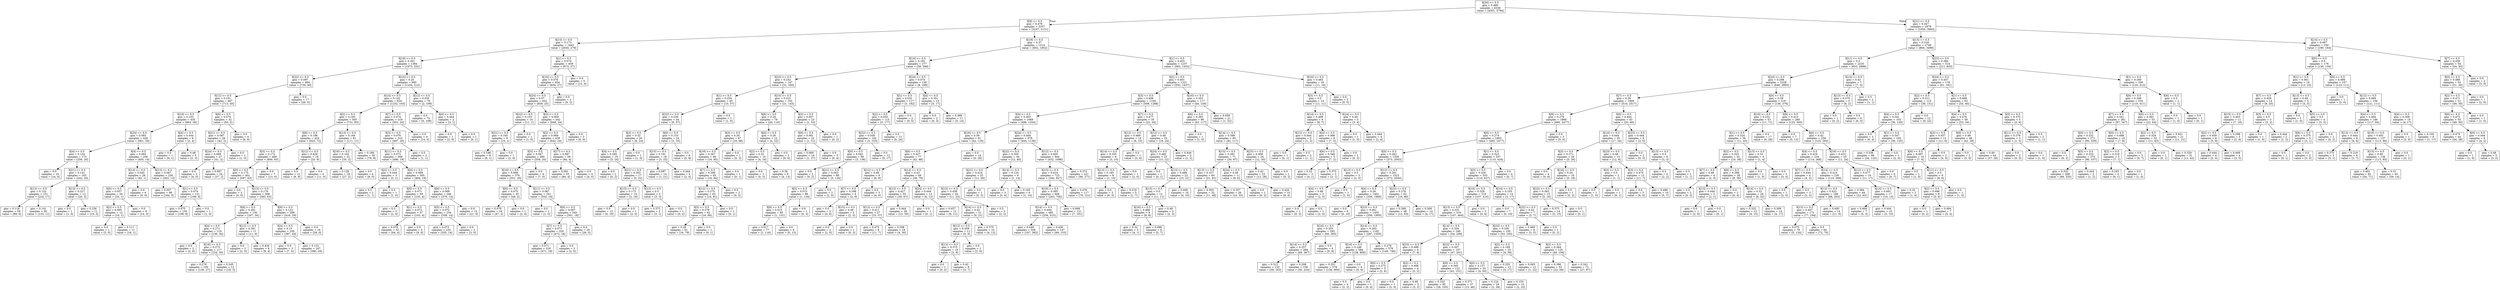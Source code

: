 digraph Tree {
node [shape=box] ;
0 [label="X[20] <= 0.5\ngini = 0.489\nsamples = 6336\nvalue = [4301, 5794]"] ;
1 [label="X[9] <= 0.5\ngini = 0.478\nsamples = 3357\nvalue = [3247, 2131]"] ;
0 -> 1 [labeldistance=2.5, labelangle=45, headlabel="True"] ;
2 [label="X[15] <= 0.5\ngini = 0.173\nsamples = 1843\nvalue = [2645, 279]"] ;
1 -> 2 ;
3 [label="X[19] <= 0.5\ngini = 0.201\nsamples = 1384\nvalue = [1973, 252]"] ;
2 -> 3 ;
4 [label="X[22] <= 0.5\ngini = 0.097\nsamples = 484\nvalue = [739, 40]"] ;
3 -> 4 ;
5 [label="X[12] <= 0.5\ngini = 0.101\nsamples = 467\nvalue = [713, 40]"] ;
4 -> 5 ;
6 [label="X[16] <= 0.5\ngini = 0.103\nsamples = 435\nvalue = [663, 38]"] ;
5 -> 6 ;
7 [label="X[24] <= 0.5\ngini = 0.093\nsamples = 429\nvalue = [661, 34]"] ;
6 -> 7 ;
8 [label="X[4] <= 0.5\ngini = 0.134\nsamples = 173\nvalue = [256, 20]"] ;
7 -> 8 ;
9 [label="gini = 0.0\nsamples = 10\nvalue = [14, 0]"] ;
8 -> 9 ;
10 [label="X[21] <= 0.5\ngini = 0.141\nsamples = 163\nvalue = [242, 20]"] ;
8 -> 10 ;
11 [label="X[13] <= 0.5\ngini = 0.132\nsamples = 151\nvalue = [222, 17]"] ;
10 -> 11 ;
12 [label="gini = 0.118\nsamples = 59\nvalue = [89, 6]"] ;
11 -> 12 ;
13 [label="gini = 0.141\nsamples = 92\nvalue = [133, 11]"] ;
11 -> 13 ;
14 [label="X[13] <= 0.5\ngini = 0.227\nsamples = 12\nvalue = [20, 3]"] ;
10 -> 14 ;
15 [label="gini = 0.0\nsamples = 1\nvalue = [1, 0]"] ;
14 -> 15 ;
16 [label="gini = 0.236\nsamples = 11\nvalue = [19, 3]"] ;
14 -> 16 ;
17 [label="X[4] <= 0.5\ngini = 0.065\nsamples = 256\nvalue = [405, 14]"] ;
7 -> 17 ;
18 [label="X[14] <= 0.5\ngini = 0.045\nsamples = 26\nvalue = [42, 1]"] ;
17 -> 18 ;
19 [label="X[0] <= 0.5\ngini = 0.057\nsamples = 20\nvalue = [33, 1]"] ;
18 -> 19 ;
20 [label="X[2] <= 0.5\ngini = 0.095\nsamples = 12\nvalue = [19, 1]"] ;
19 -> 20 ;
21 [label="gini = 0.0\nsamples = 1\nvalue = [3, 0]"] ;
20 -> 21 ;
22 [label="gini = 0.111\nsamples = 11\nvalue = [16, 1]"] ;
20 -> 22 ;
23 [label="gini = 0.0\nsamples = 8\nvalue = [14, 0]"] ;
19 -> 23 ;
24 [label="gini = 0.0\nsamples = 6\nvalue = [9, 0]"] ;
18 -> 24 ;
25 [label="X[13] <= 0.5\ngini = 0.067\nsamples = 230\nvalue = [363, 13]"] ;
17 -> 25 ;
26 [label="gini = 0.057\nsamples = 99\nvalue = [164, 5]"] ;
25 -> 26 ;
27 [label="X[1] <= 0.5\ngini = 0.074\nsamples = 131\nvalue = [199, 8]"] ;
25 -> 27 ;
28 [label="gini = 0.075\nsamples = 130\nvalue = [198, 8]"] ;
27 -> 28 ;
29 [label="gini = 0.0\nsamples = 1\nvalue = [1, 0]"] ;
27 -> 29 ;
30 [label="X[4] <= 0.5\ngini = 0.444\nsamples = 6\nvalue = [2, 4]"] ;
6 -> 30 ;
31 [label="gini = 0.0\nsamples = 1\nvalue = [0, 1]"] ;
30 -> 31 ;
32 [label="gini = 0.48\nsamples = 5\nvalue = [2, 3]"] ;
30 -> 32 ;
33 [label="X[6] <= 0.5\ngini = 0.074\nsamples = 32\nvalue = [50, 2]"] ;
5 -> 33 ;
34 [label="X[21] <= 0.5\ngini = 0.087\nsamples = 28\nvalue = [42, 2]"] ;
33 -> 34 ;
35 [label="X[24] <= 0.5\ngini = 0.089\nsamples = 27\nvalue = [41, 2]"] ;
34 -> 35 ;
36 [label="gini = 0.0\nsamples = 3\nvalue = [4, 0]"] ;
35 -> 36 ;
37 [label="gini = 0.097\nsamples = 24\nvalue = [37, 2]"] ;
35 -> 37 ;
38 [label="gini = 0.0\nsamples = 1\nvalue = [1, 0]"] ;
34 -> 38 ;
39 [label="gini = 0.0\nsamples = 4\nvalue = [8, 0]"] ;
33 -> 39 ;
40 [label="gini = 0.0\nsamples = 17\nvalue = [26, 0]"] ;
4 -> 40 ;
41 [label="X[10] <= 0.5\ngini = 0.25\nsamples = 900\nvalue = [1234, 212]"] ;
3 -> 41 ;
42 [label="X[14] <= 0.5\ngini = 0.142\nsamples = 824\nvalue = [1232, 103]"] ;
41 -> 42 ;
43 [label="X[2] <= 0.5\ngini = 0.183\nsamples = 505\nvalue = [731, 83]"] ;
42 -> 43 ;
44 [label="X[8] <= 0.5\ngini = 0.186\nsamples = 424\nvalue = [620, 72]"] ;
43 -> 44 ;
45 [label="X[3] <= 0.5\ngini = 0.172\nsamples = 408\nvalue = [600, 63]"] ;
44 -> 45 ;
46 [label="X[0] <= 0.5\ngini = 0.175\nsamples = 401\nvalue = [587, 63]"] ;
45 -> 46 ;
47 [label="gini = 0.0\nsamples = 3\nvalue = [4, 0]"] ;
46 -> 47 ;
48 [label="X[13] <= 0.5\ngini = 0.176\nsamples = 398\nvalue = [583, 63]"] ;
46 -> 48 ;
49 [label="X[6] <= 0.5\ngini = 0.281\nsamples = 130\nvalue = [167, 34]"] ;
48 -> 49 ;
50 [label="X[4] <= 0.5\ngini = 0.271\nsamples = 119\nvalue = [156, 30]"] ;
49 -> 50 ;
51 [label="gini = 0.0\nsamples = 2\nvalue = [2, 0]"] ;
50 -> 51 ;
52 [label="X[16] <= 0.5\ngini = 0.273\nsamples = 117\nvalue = [154, 30]"] ;
50 -> 52 ;
53 [label="gini = 0.276\nsamples = 105\nvalue = [136, 27]"] ;
52 -> 53 ;
54 [label="gini = 0.245\nsamples = 12\nvalue = [18, 3]"] ;
52 -> 54 ;
55 [label="X[12] <= 0.5\ngini = 0.391\nsamples = 11\nvalue = [11, 4]"] ;
49 -> 55 ;
56 [label="gini = 0.0\nsamples = 2\nvalue = [2, 0]"] ;
55 -> 56 ;
57 [label="gini = 0.426\nsamples = 9\nvalue = [9, 4]"] ;
55 -> 57 ;
58 [label="X[6] <= 0.5\ngini = 0.122\nsamples = 268\nvalue = [416, 29]"] ;
48 -> 58 ;
59 [label="X[4] <= 0.5\ngini = 0.13\nsamples = 250\nvalue = [387, 29]"] ;
58 -> 59 ;
60 [label="gini = 0.0\nsamples = 3\nvalue = [7, 0]"] ;
59 -> 60 ;
61 [label="gini = 0.132\nsamples = 247\nvalue = [380, 29]"] ;
59 -> 61 ;
62 [label="gini = 0.0\nsamples = 18\nvalue = [29, 0]"] ;
58 -> 62 ;
63 [label="gini = 0.0\nsamples = 7\nvalue = [13, 0]"] ;
45 -> 63 ;
64 [label="X[12] <= 0.5\ngini = 0.428\nsamples = 16\nvalue = [20, 9]"] ;
44 -> 64 ;
65 [label="gini = 0.5\nsamples = 12\nvalue = [9, 9]"] ;
64 -> 65 ;
66 [label="gini = 0.0\nsamples = 4\nvalue = [11, 0]"] ;
64 -> 66 ;
67 [label="X[13] <= 0.5\ngini = 0.164\nsamples = 81\nvalue = [111, 11]"] ;
43 -> 67 ;
68 [label="X[16] <= 0.5\ngini = 0.102\nsamples = 22\nvalue = [35, 2]"] ;
67 -> 68 ;
69 [label="gini = 0.128\nsamples = 18\nvalue = [27, 2]"] ;
68 -> 69 ;
70 [label="gini = 0.0\nsamples = 4\nvalue = [8, 0]"] ;
68 -> 70 ;
71 [label="gini = 0.189\nsamples = 59\nvalue = [76, 9]"] ;
67 -> 71 ;
72 [label="X[7] <= 0.5\ngini = 0.074\nsamples = 319\nvalue = [501, 20]"] ;
42 -> 72 ;
73 [label="X[3] <= 0.5\ngini = 0.076\nsamples = 310\nvalue = [487, 20]"] ;
72 -> 73 ;
74 [label="X[11] <= 0.5\ngini = 0.072\nsamples = 308\nvalue = [486, 19]"] ;
73 -> 74 ;
75 [label="X[2] <= 0.5\ngini = 0.444\nsamples = 3\nvalue = [2, 1]"] ;
74 -> 75 ;
76 [label="gini = 0.5\nsamples = 2\nvalue = [1, 1]"] ;
75 -> 76 ;
77 [label="gini = 0.0\nsamples = 1\nvalue = [1, 0]"] ;
75 -> 77 ;
78 [label="X[0] <= 0.5\ngini = 0.069\nsamples = 305\nvalue = [484, 18]"] ;
74 -> 78 ;
79 [label="X[6] <= 0.5\ngini = 0.071\nsamples = 59\nvalue = [105, 4]"] ;
78 -> 79 ;
80 [label="gini = 0.0\nsamples = 2\nvalue = [2, 0]"] ;
79 -> 80 ;
81 [label="X[1] <= 0.5\ngini = 0.072\nsamples = 57\nvalue = [103, 4]"] ;
79 -> 81 ;
82 [label="gini = 0.078\nsamples = 52\nvalue = [94, 4]"] ;
81 -> 82 ;
83 [label="gini = 0.0\nsamples = 5\nvalue = [9, 0]"] ;
81 -> 83 ;
84 [label="X[6] <= 0.5\ngini = 0.069\nsamples = 246\nvalue = [379, 14]"] ;
78 -> 84 ;
85 [label="X[5] <= 0.5\ngini = 0.072\nsamples = 234\nvalue = [358, 14]"] ;
84 -> 85 ;
86 [label="gini = 0.073\nsamples = 232\nvalue = [355, 14]"] ;
85 -> 86 ;
87 [label="gini = 0.0\nsamples = 2\nvalue = [3, 0]"] ;
85 -> 87 ;
88 [label="gini = 0.0\nsamples = 12\nvalue = [21, 0]"] ;
84 -> 88 ;
89 [label="gini = 0.5\nsamples = 2\nvalue = [1, 1]"] ;
73 -> 89 ;
90 [label="gini = 0.0\nsamples = 9\nvalue = [14, 0]"] ;
72 -> 90 ;
91 [label="X[12] <= 0.5\ngini = 0.035\nsamples = 76\nvalue = [2, 109]"] ;
41 -> 91 ;
92 [label="gini = 0.0\nsamples = 74\nvalue = [0, 108]"] ;
91 -> 92 ;
93 [label="X[4] <= 0.5\ngini = 0.444\nsamples = 2\nvalue = [2, 1]"] ;
91 -> 93 ;
94 [label="gini = 0.0\nsamples = 1\nvalue = [2, 0]"] ;
93 -> 94 ;
95 [label="gini = 0.0\nsamples = 1\nvalue = [0, 1]"] ;
93 -> 95 ;
96 [label="X[1] <= 0.5\ngini = 0.074\nsamples = 459\nvalue = [672, 27]"] ;
2 -> 96 ;
97 [label="X[10] <= 0.5\ngini = 0.076\nsamples = 454\nvalue = [659, 27]"] ;
96 -> 97 ;
98 [label="X[24] <= 0.5\ngini = 0.07\nsamples = 452\nvalue = [659, 25]"] ;
97 -> 98 ;
99 [label="X[22] <= 0.5\ngini = 0.153\nsamples = 10\nvalue = [11, 1]"] ;
98 -> 99 ;
100 [label="X[21] <= 0.5\ngini = 0.165\nsamples = 9\nvalue = [10, 1]"] ;
99 -> 100 ;
101 [label="gini = 0.198\nsamples = 8\nvalue = [8, 1]"] ;
100 -> 101 ;
102 [label="gini = 0.0\nsamples = 1\nvalue = [2, 0]"] ;
100 -> 102 ;
103 [label="gini = 0.0\nsamples = 1\nvalue = [1, 0]"] ;
99 -> 103 ;
104 [label="X[3] <= 0.5\ngini = 0.069\nsamples = 442\nvalue = [648, 24]"] ;
98 -> 104 ;
105 [label="X[2] <= 0.5\ngini = 0.069\nsamples = 439\nvalue = [642, 24]"] ;
104 -> 105 ;
106 [label="X[5] <= 0.5\ngini = 0.067\nsamples = 380\nvalue = [558, 20]"] ;
105 -> 106 ;
107 [label="X[19] <= 0.5\ngini = 0.068\nsamples = 376\nvalue = [551, 20]"] ;
106 -> 107 ;
108 [label="X[6] <= 0.5\ngini = 0.075\nsamples = 35\nvalue = [49, 2]"] ;
107 -> 108 ;
109 [label="gini = 0.078\nsamples = 34\nvalue = [47, 2]"] ;
108 -> 109 ;
110 [label="gini = 0.0\nsamples = 1\nvalue = [2, 0]"] ;
108 -> 110 ;
111 [label="X[11] <= 0.5\ngini = 0.067\nsamples = 341\nvalue = [502, 18]"] ;
107 -> 111 ;
112 [label="gini = 0.0\nsamples = 1\nvalue = [1, 0]"] ;
111 -> 112 ;
113 [label="X[6] <= 0.5\ngini = 0.067\nsamples = 340\nvalue = [501, 18]"] ;
111 -> 113 ;
114 [label="X[7] <= 0.5\ngini = 0.071\nsamples = 320\nvalue = [473, 18]"] ;
113 -> 114 ;
115 [label="gini = 0.071\nsamples = 318\nvalue = [471, 18]"] ;
114 -> 115 ;
116 [label="gini = 0.0\nsamples = 2\nvalue = [2, 0]"] ;
114 -> 116 ;
117 [label="gini = 0.0\nsamples = 20\nvalue = [28, 0]"] ;
113 -> 117 ;
118 [label="gini = 0.0\nsamples = 4\nvalue = [7, 0]"] ;
106 -> 118 ;
119 [label="X[17] <= 0.5\ngini = 0.087\nsamples = 59\nvalue = [84, 4]"] ;
105 -> 119 ;
120 [label="gini = 0.091\nsamples = 55\nvalue = [80, 4]"] ;
119 -> 120 ;
121 [label="gini = 0.0\nsamples = 4\nvalue = [4, 0]"] ;
119 -> 121 ;
122 [label="gini = 0.0\nsamples = 3\nvalue = [6, 0]"] ;
104 -> 122 ;
123 [label="gini = 0.0\nsamples = 2\nvalue = [0, 2]"] ;
97 -> 123 ;
124 [label="gini = 0.0\nsamples = 5\nvalue = [13, 0]"] ;
96 -> 124 ;
125 [label="X[19] <= 0.5\ngini = 0.37\nsamples = 1514\nvalue = [602, 1852]"] ;
1 -> 125 ;
126 [label="X[14] <= 0.5\ngini = 0.162\nsamples = 277\nvalue = [39, 399]"] ;
125 -> 126 ;
127 [label="X[23] <= 0.5\ngini = 0.232\nsamples = 147\nvalue = [31, 200]"] ;
126 -> 127 ;
128 [label="X[1] <= 0.5\ngini = 0.254\nsamples = 45\nvalue = [10, 57]"] ;
127 -> 128 ;
129 [label="X[22] <= 0.5\ngini = 0.236\nsamples = 44\nvalue = [9, 57]"] ;
128 -> 129 ;
130 [label="X[3] <= 0.5\ngini = 0.32\nsamples = 20\nvalue = [6, 24]"] ;
129 -> 130 ;
131 [label="X[4] <= 0.5\ngini = 0.285\nsamples = 19\nvalue = [5, 24]"] ;
130 -> 131 ;
132 [label="gini = 0.0\nsamples = 2\nvalue = [0, 2]"] ;
131 -> 132 ;
133 [label="X[21] <= 0.5\ngini = 0.302\nsamples = 17\nvalue = [5, 22]"] ;
131 -> 133 ;
134 [label="X[15] <= 0.5\ngini = 0.172\nsamples = 14\nvalue = [2, 19]"] ;
133 -> 134 ;
135 [label="gini = 0.0\nsamples = 13\nvalue = [0, 19]"] ;
134 -> 135 ;
136 [label="gini = 0.0\nsamples = 1\nvalue = [2, 0]"] ;
134 -> 136 ;
137 [label="X[13] <= 0.5\ngini = 0.5\nsamples = 3\nvalue = [3, 3]"] ;
133 -> 137 ;
138 [label="gini = 0.375\nsamples = 2\nvalue = [3, 1]"] ;
137 -> 138 ;
139 [label="gini = 0.0\nsamples = 1\nvalue = [0, 2]"] ;
137 -> 139 ;
140 [label="gini = 0.0\nsamples = 1\nvalue = [1, 0]"] ;
130 -> 140 ;
141 [label="X[6] <= 0.5\ngini = 0.153\nsamples = 24\nvalue = [3, 33]"] ;
129 -> 141 ;
142 [label="X[15] <= 0.5\ngini = 0.191\nsamples = 18\nvalue = [3, 25]"] ;
141 -> 142 ;
143 [label="gini = 0.087\nsamples = 14\nvalue = [1, 21]"] ;
142 -> 143 ;
144 [label="gini = 0.444\nsamples = 4\nvalue = [2, 4]"] ;
142 -> 144 ;
145 [label="gini = 0.0\nsamples = 6\nvalue = [0, 8]"] ;
141 -> 145 ;
146 [label="gini = 0.0\nsamples = 1\nvalue = [1, 0]"] ;
128 -> 146 ;
147 [label="X[15] <= 0.5\ngini = 0.223\nsamples = 102\nvalue = [21, 143]"] ;
127 -> 147 ;
148 [label="X[6] <= 0.5\ngini = 0.26\nsamples = 79\nvalue = [20, 110]"] ;
147 -> 148 ;
149 [label="X[3] <= 0.5\ngini = 0.26\nsamples = 67\nvalue = [16, 88]"] ;
148 -> 149 ;
150 [label="X[16] <= 0.5\ngini = 0.267\nsamples = 66\nvalue = [16, 85]"] ;
149 -> 150 ;
151 [label="X[7] <= 0.5\ngini = 0.269\nsamples = 65\nvalue = [16, 84]"] ;
150 -> 151 ;
152 [label="X[12] <= 0.5\ngini = 0.275\nsamples = 63\nvalue = [16, 81]"] ;
151 -> 152 ;
153 [label="X[5] <= 0.5\ngini = 0.278\nsamples = 62\nvalue = [16, 80]"] ;
152 -> 153 ;
154 [label="gini = 0.28\nsamples = 61\nvalue = [16, 79]"] ;
153 -> 154 ;
155 [label="gini = 0.0\nsamples = 1\nvalue = [0, 1]"] ;
153 -> 155 ;
156 [label="gini = 0.0\nsamples = 1\nvalue = [0, 1]"] ;
152 -> 156 ;
157 [label="gini = 0.0\nsamples = 2\nvalue = [0, 3]"] ;
151 -> 157 ;
158 [label="gini = 0.0\nsamples = 1\nvalue = [0, 1]"] ;
150 -> 158 ;
159 [label="gini = 0.0\nsamples = 1\nvalue = [0, 3]"] ;
149 -> 159 ;
160 [label="X[0] <= 0.5\ngini = 0.26\nsamples = 12\nvalue = [4, 22]"] ;
148 -> 160 ;
161 [label="X[2] <= 0.5\ngini = 0.32\nsamples = 10\nvalue = [4, 16]"] ;
160 -> 161 ;
162 [label="gini = 0.0\nsamples = 1\nvalue = [0, 3]"] ;
161 -> 162 ;
163 [label="gini = 0.36\nsamples = 9\nvalue = [4, 13]"] ;
161 -> 163 ;
164 [label="gini = 0.0\nsamples = 2\nvalue = [0, 6]"] ;
160 -> 164 ;
165 [label="X[2] <= 0.5\ngini = 0.057\nsamples = 23\nvalue = [1, 33]"] ;
147 -> 165 ;
166 [label="X[6] <= 0.5\ngini = 0.061\nsamples = 22\nvalue = [1, 31]"] ;
165 -> 166 ;
167 [label="gini = 0.069\nsamples = 19\nvalue = [1, 27]"] ;
166 -> 167 ;
168 [label="gini = 0.0\nsamples = 3\nvalue = [0, 4]"] ;
166 -> 168 ;
169 [label="gini = 0.0\nsamples = 1\nvalue = [0, 2]"] ;
165 -> 169 ;
170 [label="X[24] <= 0.5\ngini = 0.074\nsamples = 130\nvalue = [8, 199]"] ;
126 -> 170 ;
171 [label="X[1] <= 0.5\ngini = 0.032\nsamples = 117\nvalue = [3, 182]"] ;
170 -> 171 ;
172 [label="X[2] <= 0.5\ngini = 0.033\nsamples = 115\nvalue = [3, 177]"] ;
171 -> 172 ;
173 [label="X[22] <= 0.5\ngini = 0.038\nsamples = 102\nvalue = [3, 153]"] ;
172 -> 173 ;
174 [label="X[0] <= 0.5\ngini = 0.042\nsamples = 90\nvalue = [3, 136]"] ;
173 -> 174 ;
175 [label="gini = 0.0\nsamples = 2\nvalue = [0, 2]"] ;
174 -> 175 ;
176 [label="X[21] <= 0.5\ngini = 0.043\nsamples = 88\nvalue = [3, 134]"] ;
174 -> 176 ;
177 [label="X[5] <= 0.5\ngini = 0.015\nsamples = 86\nvalue = [1, 134]"] ;
176 -> 177 ;
178 [label="X[6] <= 0.5\ngini = 0.015\nsamples = 85\nvalue = [1, 131]"] ;
177 -> 178 ;
179 [label="gini = 0.017\nsamples = 77\nvalue = [1, 118]"] ;
178 -> 179 ;
180 [label="gini = 0.0\nsamples = 8\nvalue = [0, 13]"] ;
178 -> 180 ;
181 [label="gini = 0.0\nsamples = 1\nvalue = [0, 3]"] ;
177 -> 181 ;
182 [label="gini = 0.0\nsamples = 2\nvalue = [2, 0]"] ;
176 -> 182 ;
183 [label="gini = 0.0\nsamples = 12\nvalue = [0, 17]"] ;
173 -> 183 ;
184 [label="gini = 0.0\nsamples = 13\nvalue = [0, 24]"] ;
172 -> 184 ;
185 [label="gini = 0.0\nsamples = 2\nvalue = [0, 5]"] ;
171 -> 185 ;
186 [label="X[4] <= 0.5\ngini = 0.351\nsamples = 13\nvalue = [5, 17]"] ;
170 -> 186 ;
187 [label="gini = 0.0\nsamples = 2\nvalue = [0, 3]"] ;
186 -> 187 ;
188 [label="gini = 0.388\nsamples = 11\nvalue = [5, 14]"] ;
186 -> 188 ;
189 [label="X[1] <= 0.5\ngini = 0.403\nsamples = 1237\nvalue = [563, 1453]"] ;
125 -> 189 ;
190 [label="X[2] <= 0.5\ngini = 0.401\nsamples = 1221\nvalue = [552, 1437]"] ;
189 -> 190 ;
191 [label="X[3] <= 0.5\ngini = 0.406\nsamples = 1104\nvalue = [508, 1288]"] ;
190 -> 191 ;
192 [label="X[4] <= 0.5\ngini = 0.403\nsamples = 1069\nvalue = [486, 1254]"] ;
191 -> 192 ;
193 [label="X[16] <= 0.5\ngini = 0.39\nsamples = 91\nvalue = [42, 116]"] ;
192 -> 193 ;
194 [label="X[6] <= 0.5\ngini = 0.437\nsamples = 77\nvalue = [42, 88]"] ;
193 -> 194 ;
195 [label="X[12] <= 0.5\ngini = 0.48\nsamples = 9\nvalue = [6, 9]"] ;
194 -> 195 ;
196 [label="X[7] <= 0.5\ngini = 0.298\nsamples = 6\nvalue = [2, 9]"] ;
195 -> 196 ;
197 [label="gini = 0.0\nsamples = 3\nvalue = [0, 6]"] ;
196 -> 197 ;
198 [label="X[15] <= 0.5\ngini = 0.48\nsamples = 3\nvalue = [2, 3]"] ;
196 -> 198 ;
199 [label="gini = 0.0\nsamples = 2\nvalue = [2, 0]"] ;
198 -> 199 ;
200 [label="gini = 0.0\nsamples = 1\nvalue = [0, 3]"] ;
198 -> 200 ;
201 [label="gini = 0.0\nsamples = 3\nvalue = [4, 0]"] ;
195 -> 201 ;
202 [label="X[14] <= 0.5\ngini = 0.43\nsamples = 68\nvalue = [36, 79]"] ;
194 -> 202 ;
203 [label="X[13] <= 0.5\ngini = 0.427\nsamples = 55\nvalue = [30, 67]"] ;
202 -> 203 ;
204 [label="X[12] <= 0.5\ngini = 0.411\nsamples = 27\nvalue = [15, 37]"] ;
203 -> 204 ;
205 [label="gini = 0.475\nsamples = 8\nvalue = [11, 7]"] ;
204 -> 205 ;
206 [label="gini = 0.208\nsamples = 19\nvalue = [4, 30]"] ;
204 -> 206 ;
207 [label="gini = 0.444\nsamples = 28\nvalue = [15, 30]"] ;
203 -> 207 ;
208 [label="X[24] <= 0.5\ngini = 0.444\nsamples = 13\nvalue = [6, 12]"] ;
202 -> 208 ;
209 [label="gini = 0.0\nsamples = 1\nvalue = [0, 1]"] ;
208 -> 209 ;
210 [label="gini = 0.457\nsamples = 12\nvalue = [6, 11]"] ;
208 -> 210 ;
211 [label="gini = 0.0\nsamples = 14\nvalue = [0, 28]"] ;
193 -> 211 ;
212 [label="X[24] <= 0.5\ngini = 0.404\nsamples = 978\nvalue = [444, 1138]"] ;
192 -> 212 ;
213 [label="X[22] <= 0.5\ngini = 0.355\nsamples = 34\nvalue = [12, 40]"] ;
212 -> 213 ;
214 [label="X[21] <= 0.5\ngini = 0.418\nsamples = 25\nvalue = [11, 26]"] ;
213 -> 214 ;
215 [label="X[15] <= 0.5\ngini = 0.438\nsamples = 24\nvalue = [11, 23]"] ;
214 -> 215 ;
216 [label="X[14] <= 0.5\ngini = 0.42\nsamples = 21\nvalue = [9, 21]"] ;
215 -> 216 ;
217 [label="X[12] <= 0.5\ngini = 0.459\nsamples = 11\nvalue = [5, 9]"] ;
216 -> 217 ;
218 [label="X[13] <= 0.5\ngini = 0.375\nsamples = 10\nvalue = [3, 9]"] ;
217 -> 218 ;
219 [label="gini = 0.0\nsamples = 1\nvalue = [0, 2]"] ;
218 -> 219 ;
220 [label="gini = 0.42\nsamples = 9\nvalue = [3, 7]"] ;
218 -> 220 ;
221 [label="gini = 0.0\nsamples = 1\nvalue = [2, 0]"] ;
217 -> 221 ;
222 [label="gini = 0.375\nsamples = 10\nvalue = [4, 12]"] ;
216 -> 222 ;
223 [label="gini = 0.5\nsamples = 3\nvalue = [2, 2]"] ;
215 -> 223 ;
224 [label="gini = 0.0\nsamples = 1\nvalue = [0, 3]"] ;
214 -> 224 ;
225 [label="X[14] <= 0.5\ngini = 0.124\nsamples = 9\nvalue = [1, 14]"] ;
213 -> 225 ;
226 [label="gini = 0.0\nsamples = 3\nvalue = [0, 4]"] ;
225 -> 226 ;
227 [label="gini = 0.165\nsamples = 6\nvalue = [1, 10]"] ;
225 -> 227 ;
228 [label="X[12] <= 0.5\ngini = 0.405\nsamples = 944\nvalue = [432, 1098]"] ;
212 -> 228 ;
229 [label="X[15] <= 0.5\ngini = 0.414\nsamples = 723\nvalue = [342, 827]"] ;
228 -> 229 ;
230 [label="X[16] <= 0.5\ngini = 0.395\nsamples = 606\nvalue = [263, 706]"] ;
229 -> 230 ;
231 [label="X[14] <= 0.5\ngini = 0.444\nsamples = 485\nvalue = [256, 515]"] ;
230 -> 231 ;
232 [label="gini = 0.449\nsamples = 338\nvalue = [187, 362]"] ;
231 -> 232 ;
233 [label="gini = 0.428\nsamples = 147\nvalue = [69, 153]"] ;
231 -> 233 ;
234 [label="gini = 0.068\nsamples = 121\nvalue = [7, 191]"] ;
230 -> 234 ;
235 [label="gini = 0.478\nsamples = 117\nvalue = [79, 121]"] ;
229 -> 235 ;
236 [label="gini = 0.374\nsamples = 221\nvalue = [90, 271]"] ;
228 -> 236 ;
237 [label="X[7] <= 0.5\ngini = 0.477\nsamples = 35\nvalue = [22, 34]"] ;
191 -> 237 ;
238 [label="X[12] <= 0.5\ngini = 0.469\nsamples = 10\nvalue = [6, 10]"] ;
237 -> 238 ;
239 [label="X[14] <= 0.5\ngini = 0.355\nsamples = 9\nvalue = [3, 10]"] ;
238 -> 239 ;
240 [label="X[13] <= 0.5\ngini = 0.165\nsamples = 8\nvalue = [1, 10]"] ;
239 -> 240 ;
241 [label="gini = 0.0\nsamples = 3\nvalue = [0, 3]"] ;
240 -> 241 ;
242 [label="gini = 0.219\nsamples = 5\nvalue = [1, 7]"] ;
240 -> 242 ;
243 [label="gini = 0.0\nsamples = 1\nvalue = [2, 0]"] ;
239 -> 243 ;
244 [label="gini = 0.0\nsamples = 1\nvalue = [3, 0]"] ;
238 -> 244 ;
245 [label="X[12] <= 0.5\ngini = 0.48\nsamples = 25\nvalue = [16, 24]"] ;
237 -> 245 ;
246 [label="X[24] <= 0.5\ngini = 0.482\nsamples = 23\nvalue = [15, 22]"] ;
245 -> 246 ;
247 [label="gini = 0.0\nsamples = 1\nvalue = [0, 1]"] ;
246 -> 247 ;
248 [label="X[13] <= 0.5\ngini = 0.486\nsamples = 22\nvalue = [15, 21]"] ;
246 -> 248 ;
249 [label="X[15] <= 0.5\ngini = 0.5\nsamples = 12\nvalue = [11, 11]"] ;
248 -> 249 ;
250 [label="X[16] <= 0.5\ngini = 0.498\nsamples = 9\nvalue = [9, 8]"] ;
249 -> 250 ;
251 [label="gini = 0.32\nsamples = 3\nvalue = [4, 1]"] ;
250 -> 251 ;
252 [label="gini = 0.486\nsamples = 6\nvalue = [5, 7]"] ;
250 -> 252 ;
253 [label="gini = 0.48\nsamples = 3\nvalue = [2, 3]"] ;
249 -> 253 ;
254 [label="gini = 0.408\nsamples = 10\nvalue = [4, 10]"] ;
248 -> 254 ;
255 [label="gini = 0.444\nsamples = 2\nvalue = [1, 2]"] ;
245 -> 255 ;
256 [label="X[16] <= 0.5\ngini = 0.352\nsamples = 117\nvalue = [44, 149]"] ;
190 -> 256 ;
257 [label="X[6] <= 0.5\ngini = 0.393\nsamples = 96\nvalue = [43, 117]"] ;
256 -> 257 ;
258 [label="gini = 0.0\nsamples = 1\nvalue = [1, 0]"] ;
257 -> 258 ;
259 [label="X[14] <= 0.5\ngini = 0.389\nsamples = 95\nvalue = [42, 117]"] ;
257 -> 259 ;
260 [label="X[15] <= 0.5\ngini = 0.381\nsamples = 71\nvalue = [30, 87]"] ;
259 -> 260 ;
261 [label="X[13] <= 0.5\ngini = 0.327\nsamples = 60\nvalue = [21, 81]"] ;
260 -> 261 ;
262 [label="gini = 0.303\nsamples = 32\nvalue = [11, 48]"] ;
261 -> 262 ;
263 [label="gini = 0.357\nsamples = 28\nvalue = [10, 33]"] ;
261 -> 263 ;
264 [label="X[24] <= 0.5\ngini = 0.48\nsamples = 11\nvalue = [9, 6]"] ;
260 -> 264 ;
265 [label="gini = 0.0\nsamples = 1\nvalue = [0, 2]"] ;
264 -> 265 ;
266 [label="gini = 0.426\nsamples = 10\nvalue = [9, 4]"] ;
264 -> 266 ;
267 [label="X[23] <= 0.5\ngini = 0.408\nsamples = 24\nvalue = [12, 30]"] ;
259 -> 267 ;
268 [label="gini = 0.42\nsamples = 23\nvalue = [12, 28]"] ;
267 -> 268 ;
269 [label="gini = 0.0\nsamples = 1\nvalue = [0, 2]"] ;
267 -> 269 ;
270 [label="gini = 0.059\nsamples = 21\nvalue = [1, 32]"] ;
256 -> 270 ;
271 [label="X[16] <= 0.5\ngini = 0.483\nsamples = 16\nvalue = [11, 16]"] ;
189 -> 271 ;
272 [label="X[5] <= 0.5\ngini = 0.5\nsamples = 14\nvalue = [11, 11]"] ;
271 -> 272 ;
273 [label="X[14] <= 0.5\ngini = 0.498\nsamples = 9\nvalue = [8, 7]"] ;
272 -> 273 ;
274 [label="X[12] <= 0.5\ngini = 0.444\nsamples = 3\nvalue = [1, 2]"] ;
273 -> 274 ;
275 [label="gini = 0.0\nsamples = 1\nvalue = [0, 1]"] ;
274 -> 275 ;
276 [label="gini = 0.5\nsamples = 2\nvalue = [1, 1]"] ;
274 -> 276 ;
277 [label="X[4] <= 0.5\ngini = 0.486\nsamples = 6\nvalue = [7, 5]"] ;
273 -> 277 ;
278 [label="X[6] <= 0.5\ngini = 0.346\nsamples = 5\nvalue = [7, 2]"] ;
277 -> 278 ;
279 [label="gini = 0.32\nsamples = 3\nvalue = [4, 1]"] ;
278 -> 279 ;
280 [label="gini = 0.375\nsamples = 2\nvalue = [3, 1]"] ;
278 -> 280 ;
281 [label="gini = 0.0\nsamples = 1\nvalue = [0, 3]"] ;
277 -> 281 ;
282 [label="X[14] <= 0.5\ngini = 0.49\nsamples = 5\nvalue = [3, 4]"] ;
272 -> 282 ;
283 [label="gini = 0.0\nsamples = 1\nvalue = [1, 0]"] ;
282 -> 283 ;
284 [label="gini = 0.444\nsamples = 4\nvalue = [2, 4]"] ;
282 -> 284 ;
285 [label="gini = 0.0\nsamples = 2\nvalue = [0, 5]"] ;
271 -> 285 ;
286 [label="X[21] <= 0.5\ngini = 0.347\nsamples = 2979\nvalue = [1054, 3663]"] ;
0 -> 286 [labeldistance=2.5, labelangle=-45, headlabel="False"] ;
287 [label="X[15] <= 0.5\ngini = 0.318\nsamples = 2749\nvalue = [864, 3499]"] ;
286 -> 287 ;
288 [label="X[11] <= 0.5\ngini = 0.3\nsamples = 2235\nvalue = [653, 2896]"] ;
287 -> 288 ;
289 [label="X[24] <= 0.5\ngini = 0.298\nsamples = 2228\nvalue = [646, 2893]"] ;
288 -> 289 ;
290 [label="X[7] <= 0.5\ngini = 0.28\nsamples = 1909\nvalue = [510, 2517]"] ;
289 -> 290 ;
291 [label="X[8] <= 0.5\ngini = 0.276\nsamples = 1866\nvalue = [490, 2477]"] ;
290 -> 291 ;
292 [label="X[6] <= 0.5\ngini = 0.274\nsamples = 1863\nvalue = [485, 2477]"] ;
291 -> 292 ;
293 [label="X[0] <= 0.5\ngini = 0.262\nsamples = 1526\nvalue = [375, 2043]"] ;
292 -> 293 ;
294 [label="X[13] <= 0.5\ngini = 0.5\nsamples = 3\nvalue = [3, 3]"] ;
293 -> 294 ;
295 [label="X[4] <= 0.5\ngini = 0.48\nsamples = 2\nvalue = [2, 3]"] ;
294 -> 295 ;
296 [label="gini = 0.0\nsamples = 1\nvalue = [0, 3]"] ;
295 -> 296 ;
297 [label="gini = 0.0\nsamples = 1\nvalue = [2, 0]"] ;
295 -> 297 ;
298 [label="gini = 0.0\nsamples = 1\nvalue = [1, 0]"] ;
294 -> 298 ;
299 [label="X[12] <= 0.5\ngini = 0.261\nsamples = 1523\nvalue = [372, 2040]"] ;
293 -> 299 ;
300 [label="X[4] <= 0.5\ngini = 0.26\nsamples = 1461\nvalue = [356, 1960]"] ;
299 -> 300 ;
301 [label="gini = 0.0\nsamples = 6\nvalue = [0, 10]"] ;
300 -> 301 ;
302 [label="X[23] <= 0.5\ngini = 0.261\nsamples = 1455\nvalue = [356, 1950]"] ;
300 -> 302 ;
303 [label="X[16] <= 0.5\ngini = 0.253\nsamples = 293\nvalue = [69, 395]"] ;
302 -> 303 ;
304 [label="X[14] <= 0.5\ngini = 0.257\nsamples = 289\nvalue = [69, 387]"] ;
303 -> 304 ;
305 [label="gini = 0.312\nsamples = 133\nvalue = [39, 163]"] ;
304 -> 305 ;
306 [label="gini = 0.208\nsamples = 156\nvalue = [30, 224]"] ;
304 -> 306 ;
307 [label="gini = 0.0\nsamples = 4\nvalue = [0, 8]"] ;
303 -> 307 ;
308 [label="X[14] <= 0.5\ngini = 0.263\nsamples = 1162\nvalue = [287, 1555]"] ;
302 -> 308 ;
309 [label="X[16] <= 0.5\ngini = 0.249\nsamples = 584\nvalue = [138, 809]"] ;
308 -> 309 ;
310 [label="gini = 0.251\nsamples = 578\nvalue = [138, 800]"] ;
309 -> 310 ;
311 [label="gini = 0.0\nsamples = 6\nvalue = [0, 9]"] ;
309 -> 311 ;
312 [label="gini = 0.278\nsamples = 578\nvalue = [149, 746]"] ;
308 -> 312 ;
313 [label="X[22] <= 0.5\ngini = 0.278\nsamples = 62\nvalue = [16, 80]"] ;
299 -> 313 ;
314 [label="gini = 0.269\nsamples = 48\nvalue = [12, 63]"] ;
313 -> 314 ;
315 [label="gini = 0.308\nsamples = 14\nvalue = [4, 17]"] ;
313 -> 315 ;
316 [label="X[1] <= 0.5\ngini = 0.323\nsamples = 337\nvalue = [110, 434]"] ;
292 -> 316 ;
317 [label="X[3] <= 0.5\ngini = 0.326\nsamples = 333\nvalue = [110, 427]"] ;
316 -> 317 ;
318 [label="X[16] <= 0.5\ngini = 0.328\nsamples = 319\nvalue = [107, 410]"] ;
317 -> 318 ;
319 [label="X[13] <= 0.5\ngini = 0.331\nsamples = 316\nvalue = [107, 404]"] ;
318 -> 319 ;
320 [label="X[14] <= 0.5\ngini = 0.326\nsamples = 166\nvalue = [54, 209]"] ;
319 -> 320 ;
321 [label="X[23] <= 0.5\ngini = 0.498\nsamples = 9\nvalue = [7, 8]"] ;
320 -> 321 ;
322 [label="X[0] <= 0.5\ngini = 0.375\nsamples = 5\nvalue = [2, 6]"] ;
321 -> 322 ;
323 [label="gini = 0.5\nsamples = 4\nvalue = [2, 2]"] ;
322 -> 323 ;
324 [label="gini = 0.0\nsamples = 1\nvalue = [0, 4]"] ;
322 -> 324 ;
325 [label="X[2] <= 0.5\ngini = 0.408\nsamples = 4\nvalue = [5, 2]"] ;
321 -> 325 ;
326 [label="gini = 0.0\nsamples = 1\nvalue = [2, 0]"] ;
325 -> 326 ;
327 [label="gini = 0.48\nsamples = 3\nvalue = [3, 2]"] ;
325 -> 327 ;
328 [label="X[22] <= 0.5\ngini = 0.307\nsamples = 157\nvalue = [47, 201]"] ;
320 -> 328 ;
329 [label="X[0] <= 0.5\ngini = 0.345\nsamples = 122\nvalue = [43, 151]"] ;
328 -> 329 ;
330 [label="gini = 0.332\nsamples = 85\nvalue = [28, 105]"] ;
329 -> 330 ;
331 [label="gini = 0.371\nsamples = 37\nvalue = [15, 46]"] ;
329 -> 331 ;
332 [label="X[0] <= 0.5\ngini = 0.137\nsamples = 35\nvalue = [4, 50]"] ;
328 -> 332 ;
333 [label="gini = 0.124\nsamples = 20\nvalue = [2, 28]"] ;
332 -> 333 ;
334 [label="gini = 0.153\nsamples = 15\nvalue = [2, 22]"] ;
332 -> 334 ;
335 [label="X[23] <= 0.5\ngini = 0.336\nsamples = 150\nvalue = [53, 195]"] ;
319 -> 335 ;
336 [label="X[2] <= 0.5\ngini = 0.169\nsamples = 25\nvalue = [4, 39]"] ;
335 -> 336 ;
337 [label="gini = 0.255\nsamples = 13\nvalue = [3, 17]"] ;
336 -> 337 ;
338 [label="gini = 0.083\nsamples = 12\nvalue = [1, 22]"] ;
336 -> 338 ;
339 [label="X[2] <= 0.5\ngini = 0.364\nsamples = 125\nvalue = [49, 156]"] ;
335 -> 339 ;
340 [label="gini = 0.396\nsamples = 53\nvalue = [22, 59]"] ;
339 -> 340 ;
341 [label="gini = 0.341\nsamples = 72\nvalue = [27, 97]"] ;
339 -> 341 ;
342 [label="gini = 0.0\nsamples = 3\nvalue = [0, 6]"] ;
318 -> 342 ;
343 [label="X[14] <= 0.5\ngini = 0.255\nsamples = 14\nvalue = [3, 17]"] ;
317 -> 343 ;
344 [label="gini = 0.0\nsamples = 7\nvalue = [0, 10]"] ;
343 -> 344 ;
345 [label="X[22] <= 0.5\ngini = 0.42\nsamples = 7\nvalue = [3, 7]"] ;
343 -> 345 ;
346 [label="gini = 0.469\nsamples = 6\nvalue = [3, 5]"] ;
345 -> 346 ;
347 [label="gini = 0.0\nsamples = 1\nvalue = [0, 2]"] ;
345 -> 347 ;
348 [label="gini = 0.0\nsamples = 4\nvalue = [0, 7]"] ;
316 -> 348 ;
349 [label="gini = 0.0\nsamples = 3\nvalue = [5, 0]"] ;
291 -> 349 ;
350 [label="X[0] <= 0.5\ngini = 0.444\nsamples = 43\nvalue = [20, 40]"] ;
290 -> 350 ;
351 [label="X[14] <= 0.5\ngini = 0.444\nsamples = 35\nvalue = [17, 34]"] ;
350 -> 351 ;
352 [label="X[3] <= 0.5\ngini = 0.271\nsamples = 20\nvalue = [5, 26]"] ;
351 -> 352 ;
353 [label="gini = 0.0\nsamples = 4\nvalue = [0, 8]"] ;
352 -> 353 ;
354 [label="X[16] <= 0.5\ngini = 0.34\nsamples = 16\nvalue = [5, 18]"] ;
352 -> 354 ;
355 [label="X[22] <= 0.5\ngini = 0.363\nsamples = 15\nvalue = [5, 16]"] ;
354 -> 355 ;
356 [label="gini = 0.375\nsamples = 14\nvalue = [5, 15]"] ;
355 -> 356 ;
357 [label="gini = 0.0\nsamples = 1\nvalue = [0, 1]"] ;
355 -> 357 ;
358 [label="gini = 0.0\nsamples = 1\nvalue = [0, 2]"] ;
354 -> 358 ;
359 [label="X[23] <= 0.5\ngini = 0.48\nsamples = 15\nvalue = [12, 8]"] ;
351 -> 359 ;
360 [label="X[3] <= 0.5\ngini = 0.5\nsamples = 2\nvalue = [1, 1]"] ;
359 -> 360 ;
361 [label="gini = 0.0\nsamples = 1\nvalue = [1, 0]"] ;
360 -> 361 ;
362 [label="gini = 0.0\nsamples = 1\nvalue = [0, 1]"] ;
360 -> 362 ;
363 [label="X[3] <= 0.5\ngini = 0.475\nsamples = 13\nvalue = [11, 7]"] ;
359 -> 363 ;
364 [label="gini = 0.0\nsamples = 3\nvalue = [6, 0]"] ;
363 -> 364 ;
365 [label="gini = 0.486\nsamples = 10\nvalue = [5, 7]"] ;
363 -> 365 ;
366 [label="X[23] <= 0.5\ngini = 0.444\nsamples = 8\nvalue = [3, 6]"] ;
350 -> 366 ;
367 [label="gini = 0.0\nsamples = 2\nvalue = [0, 3]"] ;
366 -> 367 ;
368 [label="X[13] <= 0.5\ngini = 0.5\nsamples = 6\nvalue = [3, 3]"] ;
366 -> 368 ;
369 [label="gini = 0.5\nsamples = 4\nvalue = [2, 2]"] ;
368 -> 369 ;
370 [label="gini = 0.5\nsamples = 2\nvalue = [1, 1]"] ;
368 -> 370 ;
371 [label="X[0] <= 0.5\ngini = 0.39\nsamples = 319\nvalue = [136, 376]"] ;
289 -> 371 ;
372 [label="X[16] <= 0.5\ngini = 0.232\nsamples = 53\nvalue = [11, 71]"] ;
371 -> 372 ;
373 [label="X[1] <= 0.5\ngini = 0.324\nsamples = 36\nvalue = [11, 43]"] ;
372 -> 373 ;
374 [label="X[2] <= 0.5\ngini = 0.325\nsamples = 32\nvalue = [10, 39]"] ;
373 -> 374 ;
375 [label="X[7] <= 0.5\ngini = 0.48\nsamples = 4\nvalue = [2, 3]"] ;
374 -> 375 ;
376 [label="gini = 0.0\nsamples = 2\nvalue = [0, 2]"] ;
375 -> 376 ;
377 [label="X[13] <= 0.5\ngini = 0.444\nsamples = 2\nvalue = [2, 1]"] ;
375 -> 377 ;
378 [label="gini = 0.0\nsamples = 1\nvalue = [2, 0]"] ;
377 -> 378 ;
379 [label="gini = 0.0\nsamples = 1\nvalue = [0, 1]"] ;
377 -> 379 ;
380 [label="X[6] <= 0.5\ngini = 0.298\nsamples = 28\nvalue = [8, 36]"] ;
374 -> 380 ;
381 [label="gini = 0.0\nsamples = 2\nvalue = [0, 4]"] ;
380 -> 381 ;
382 [label="X[14] <= 0.5\ngini = 0.32\nsamples = 26\nvalue = [8, 32]"] ;
380 -> 382 ;
383 [label="gini = 0.332\nsamples = 12\nvalue = [4, 15]"] ;
382 -> 383 ;
384 [label="gini = 0.308\nsamples = 14\nvalue = [4, 17]"] ;
382 -> 384 ;
385 [label="X[13] <= 0.5\ngini = 0.32\nsamples = 4\nvalue = [1, 4]"] ;
373 -> 385 ;
386 [label="gini = 0.0\nsamples = 1\nvalue = [1, 0]"] ;
385 -> 386 ;
387 [label="gini = 0.0\nsamples = 3\nvalue = [0, 4]"] ;
385 -> 387 ;
388 [label="gini = 0.0\nsamples = 17\nvalue = [0, 28]"] ;
372 -> 388 ;
389 [label="X[9] <= 0.5\ngini = 0.412\nsamples = 266\nvalue = [125, 305]"] ;
371 -> 389 ;
390 [label="gini = 0.0\nsamples = 7\nvalue = [0, 13]"] ;
389 -> 390 ;
391 [label="X[6] <= 0.5\ngini = 0.42\nsamples = 259\nvalue = [125, 292]"] ;
389 -> 391 ;
392 [label="X[4] <= 0.5\ngini = 0.419\nsamples = 234\nvalue = [114, 268]"] ;
391 -> 392 ;
393 [label="X[7] <= 0.5\ngini = 0.444\nsamples = 4\nvalue = [4, 2]"] ;
392 -> 393 ;
394 [label="gini = 0.0\nsamples = 1\nvalue = [2, 0]"] ;
393 -> 394 ;
395 [label="gini = 0.5\nsamples = 3\nvalue = [2, 2]"] ;
393 -> 395 ;
396 [label="X[14] <= 0.5\ngini = 0.414\nsamples = 230\nvalue = [110, 266]"] ;
392 -> 396 ;
397 [label="X[12] <= 0.5\ngini = 0.422\nsamples = 186\nvalue = [88, 203]"] ;
396 -> 397 ;
398 [label="X[13] <= 0.5\ngini = 0.407\nsamples = 172\nvalue = [77, 194]"] ;
397 -> 398 ;
399 [label="gini = 0.075\nsamples = 78\nvalue = [5, 124]"] ;
398 -> 399 ;
400 [label="gini = 0.5\nsamples = 94\nvalue = [72, 70]"] ;
398 -> 400 ;
401 [label="gini = 0.495\nsamples = 14\nvalue = [11, 9]"] ;
397 -> 401 ;
402 [label="gini = 0.384\nsamples = 44\nvalue = [22, 63]"] ;
396 -> 402 ;
403 [label="X[16] <= 0.5\ngini = 0.431\nsamples = 25\nvalue = [11, 24]"] ;
391 -> 403 ;
404 [label="X[12] <= 0.5\ngini = 0.477\nsamples = 19\nvalue = [11, 17]"] ;
403 -> 404 ;
405 [label="X[14] <= 0.5\ngini = 0.491\nsamples = 17\nvalue = [10, 13]"] ;
404 -> 405 ;
406 [label="gini = 0.469\nsamples = 7\nvalue = [5, 3]"] ;
405 -> 406 ;
407 [label="gini = 0.444\nsamples = 10\nvalue = [5, 10]"] ;
405 -> 407 ;
408 [label="gini = 0.32\nsamples = 2\nvalue = [1, 4]"] ;
404 -> 408 ;
409 [label="gini = 0.0\nsamples = 6\nvalue = [0, 7]"] ;
403 -> 409 ;
410 [label="X[14] <= 0.5\ngini = 0.42\nsamples = 7\nvalue = [7, 3]"] ;
288 -> 410 ;
411 [label="X[13] <= 0.5\ngini = 0.375\nsamples = 5\nvalue = [6, 2]"] ;
410 -> 411 ;
412 [label="gini = 0.0\nsamples = 1\nvalue = [0, 2]"] ;
411 -> 412 ;
413 [label="gini = 0.0\nsamples = 4\nvalue = [6, 0]"] ;
411 -> 413 ;
414 [label="gini = 0.5\nsamples = 2\nvalue = [1, 1]"] ;
410 -> 414 ;
415 [label="X[23] <= 0.5\ngini = 0.384\nsamples = 514\nvalue = [211, 603]"] ;
287 -> 415 ;
416 [label="X[24] <= 0.5\ngini = 0.437\nsamples = 178\nvalue = [91, 191]"] ;
415 -> 416 ;
417 [label="X[2] <= 0.5\ngini = 0.311\nsamples = 115\nvalue = [36, 151]"] ;
416 -> 417 ;
418 [label="X[4] <= 0.5\ngini = 0.341\nsamples = 103\nvalue = [36, 129]"] ;
417 -> 418 ;
419 [label="gini = 0.0\nsamples = 3\nvalue = [0, 4]"] ;
418 -> 419 ;
420 [label="X[1] <= 0.5\ngini = 0.347\nsamples = 100\nvalue = [36, 125]"] ;
418 -> 420 ;
421 [label="gini = 0.336\nsamples = 99\nvalue = [34, 125]"] ;
420 -> 421 ;
422 [label="gini = 0.0\nsamples = 1\nvalue = [2, 0]"] ;
420 -> 422 ;
423 [label="gini = 0.0\nsamples = 12\nvalue = [0, 22]"] ;
417 -> 423 ;
424 [label="X[1] <= 0.5\ngini = 0.488\nsamples = 63\nvalue = [55, 40]"] ;
416 -> 424 ;
425 [label="X[4] <= 0.5\ngini = 0.476\nsamples = 58\nvalue = [53, 34]"] ;
424 -> 425 ;
426 [label="X[3] <= 0.5\ngini = 0.457\nsamples = 12\nvalue = [11, 6]"] ;
425 -> 426 ;
427 [label="X[6] <= 0.5\ngini = 0.497\nsamples = 10\nvalue = [7, 6]"] ;
426 -> 427 ;
428 [label="gini = 0.0\nsamples = 1\nvalue = [1, 0]"] ;
427 -> 428 ;
429 [label="X[11] <= 0.5\ngini = 0.5\nsamples = 9\nvalue = [6, 6]"] ;
427 -> 429 ;
430 [label="X[2] <= 0.5\ngini = 0.496\nsamples = 8\nvalue = [5, 6]"] ;
429 -> 430 ;
431 [label="gini = 0.0\nsamples = 1\nvalue = [0, 2]"] ;
430 -> 431 ;
432 [label="gini = 0.494\nsamples = 7\nvalue = [5, 4]"] ;
430 -> 432 ;
433 [label="gini = 0.0\nsamples = 1\nvalue = [1, 0]"] ;
429 -> 433 ;
434 [label="gini = 0.0\nsamples = 2\nvalue = [4, 0]"] ;
426 -> 434 ;
435 [label="X[9] <= 0.5\ngini = 0.48\nsamples = 46\nvalue = [42, 28]"] ;
425 -> 435 ;
436 [label="gini = 0.0\nsamples = 2\nvalue = [5, 0]"] ;
435 -> 436 ;
437 [label="gini = 0.49\nsamples = 44\nvalue = [37, 28]"] ;
435 -> 437 ;
438 [label="X[5] <= 0.5\ngini = 0.375\nsamples = 5\nvalue = [2, 6]"] ;
424 -> 438 ;
439 [label="X[11] <= 0.5\ngini = 0.278\nsamples = 3\nvalue = [1, 5]"] ;
438 -> 439 ;
440 [label="gini = 0.0\nsamples = 2\nvalue = [0, 5]"] ;
439 -> 440 ;
441 [label="gini = 0.0\nsamples = 1\nvalue = [1, 0]"] ;
439 -> 441 ;
442 [label="gini = 0.5\nsamples = 2\nvalue = [1, 1]"] ;
438 -> 442 ;
443 [label="X[1] <= 0.5\ngini = 0.349\nsamples = 336\nvalue = [120, 412]"] ;
415 -> 443 ;
444 [label="X[6] <= 0.5\ngini = 0.348\nsamples = 334\nvalue = [119, 411]"] ;
443 -> 444 ;
445 [label="X[7] <= 0.5\ngini = 0.341\nsamples = 281\nvalue = [97, 347]"] ;
444 -> 445 ;
446 [label="X[0] <= 0.5\ngini = 0.332\nsamples = 271\nvalue = [90, 339]"] ;
445 -> 446 ;
447 [label="gini = 0.0\nsamples = 1\nvalue = [0, 2]"] ;
446 -> 447 ;
448 [label="X[5] <= 0.5\ngini = 0.333\nsamples = 270\nvalue = [90, 337]"] ;
446 -> 448 ;
449 [label="gini = 0.332\nsamples = 268\nvalue = [89, 335]"] ;
448 -> 449 ;
450 [label="gini = 0.444\nsamples = 2\nvalue = [1, 2]"] ;
448 -> 450 ;
451 [label="X[0] <= 0.5\ngini = 0.498\nsamples = 10\nvalue = [7, 8]"] ;
445 -> 451 ;
452 [label="X[2] <= 0.5\ngini = 0.219\nsamples = 5\nvalue = [7, 1]"] ;
451 -> 452 ;
453 [label="gini = 0.245\nsamples = 4\nvalue = [6, 1]"] ;
452 -> 453 ;
454 [label="gini = 0.0\nsamples = 1\nvalue = [1, 0]"] ;
452 -> 454 ;
455 [label="gini = 0.0\nsamples = 5\nvalue = [0, 7]"] ;
451 -> 455 ;
456 [label="X[0] <= 0.5\ngini = 0.381\nsamples = 53\nvalue = [22, 64]"] ;
444 -> 456 ;
457 [label="X[2] <= 0.5\ngini = 0.324\nsamples = 32\nvalue = [11, 43]"] ;
456 -> 457 ;
458 [label="gini = 0.0\nsamples = 1\nvalue = [0, 1]"] ;
457 -> 458 ;
459 [label="gini = 0.329\nsamples = 31\nvalue = [11, 42]"] ;
457 -> 459 ;
460 [label="gini = 0.451\nsamples = 21\nvalue = [11, 21]"] ;
456 -> 460 ;
461 [label="X[6] <= 0.5\ngini = 0.5\nsamples = 2\nvalue = [1, 1]"] ;
443 -> 461 ;
462 [label="gini = 0.0\nsamples = 1\nvalue = [1, 0]"] ;
461 -> 462 ;
463 [label="gini = 0.0\nsamples = 1\nvalue = [0, 1]"] ;
461 -> 463 ;
464 [label="X[14] <= 0.5\ngini = 0.497\nsamples = 230\nvalue = [190, 164]"] ;
286 -> 464 ;
465 [label="X[0] <= 0.5\ngini = 0.5\nsamples = 176\nvalue = [136, 134]"] ;
464 -> 465 ;
466 [label="X[1] <= 0.5\ngini = 0.461\nsamples = 19\nvalue = [13, 23]"] ;
465 -> 466 ;
467 [label="X[7] <= 0.5\ngini = 0.428\nsamples = 14\nvalue = [9, 20]"] ;
466 -> 467 ;
468 [label="X[15] <= 0.5\ngini = 0.403\nsamples = 11\nvalue = [7, 18]"] ;
467 -> 468 ;
469 [label="X[2] <= 0.5\ngini = 0.459\nsamples = 8\nvalue = [5, 9]"] ;
468 -> 469 ;
470 [label="gini = 0.444\nsamples = 4\nvalue = [2, 4]"] ;
469 -> 470 ;
471 [label="gini = 0.469\nsamples = 4\nvalue = [3, 5]"] ;
469 -> 471 ;
472 [label="gini = 0.298\nsamples = 3\nvalue = [2, 9]"] ;
468 -> 472 ;
473 [label="X[3] <= 0.5\ngini = 0.5\nsamples = 3\nvalue = [2, 2]"] ;
467 -> 473 ;
474 [label="gini = 0.0\nsamples = 1\nvalue = [1, 0]"] ;
473 -> 474 ;
475 [label="gini = 0.444\nsamples = 2\nvalue = [1, 2]"] ;
473 -> 475 ;
476 [label="X[13] <= 0.5\ngini = 0.49\nsamples = 5\nvalue = [4, 3]"] ;
466 -> 476 ;
477 [label="gini = 0.0\nsamples = 1\nvalue = [1, 0]"] ;
476 -> 477 ;
478 [label="X[5] <= 0.5\ngini = 0.5\nsamples = 4\nvalue = [3, 3]"] ;
476 -> 478 ;
479 [label="X[6] <= 0.5\ngini = 0.375\nsamples = 3\nvalue = [3, 1]"] ;
478 -> 479 ;
480 [label="gini = 0.0\nsamples = 1\nvalue = [0, 1]"] ;
479 -> 480 ;
481 [label="gini = 0.0\nsamples = 2\nvalue = [3, 0]"] ;
479 -> 481 ;
482 [label="gini = 0.0\nsamples = 1\nvalue = [0, 2]"] ;
478 -> 482 ;
483 [label="X[9] <= 0.5\ngini = 0.499\nsamples = 157\nvalue = [123, 111]"] ;
465 -> 483 ;
484 [label="gini = 0.0\nsamples = 1\nvalue = [2, 0]"] ;
483 -> 484 ;
485 [label="X[12] <= 0.5\ngini = 0.499\nsamples = 156\nvalue = [121, 111]"] ;
483 -> 485 ;
486 [label="X[4] <= 0.5\ngini = 0.494\nsamples = 146\nvalue = [117, 94]"] ;
485 -> 486 ;
487 [label="X[13] <= 0.5\ngini = 0.444\nsamples = 9\nvalue = [4, 8]"] ;
486 -> 487 ;
488 [label="gini = 0.375\nsamples = 3\nvalue = [3, 1]"] ;
487 -> 488 ;
489 [label="gini = 0.219\nsamples = 6\nvalue = [1, 7]"] ;
487 -> 489 ;
490 [label="X[16] <= 0.5\ngini = 0.491\nsamples = 137\nvalue = [113, 86]"] ;
486 -> 490 ;
491 [label="X[15] <= 0.5\ngini = 0.49\nsamples = 136\nvalue = [113, 85]"] ;
490 -> 491 ;
492 [label="gini = 0.491\nsamples = 92\nvalue = [54, 71]"] ;
491 -> 492 ;
493 [label="gini = 0.31\nsamples = 44\nvalue = [59, 14]"] ;
491 -> 493 ;
494 [label="gini = 0.0\nsamples = 1\nvalue = [0, 1]"] ;
490 -> 494 ;
495 [label="X[4] <= 0.5\ngini = 0.308\nsamples = 10\nvalue = [4, 17]"] ;
485 -> 495 ;
496 [label="gini = 0.0\nsamples = 1\nvalue = [3, 0]"] ;
495 -> 496 ;
497 [label="gini = 0.105\nsamples = 9\nvalue = [1, 17]"] ;
495 -> 497 ;
498 [label="X[7] <= 0.5\ngini = 0.459\nsamples = 54\nvalue = [54, 30]"] ;
464 -> 498 ;
499 [label="X[5] <= 0.5\ngini = 0.466\nsamples = 52\nvalue = [51, 30]"] ;
498 -> 499 ;
500 [label="X[2] <= 0.5\ngini = 0.471\nsamples = 51\nvalue = [49, 30]"] ;
499 -> 500 ;
501 [label="X[6] <= 0.5\ngini = 0.473\nsamples = 50\nvalue = [48, 30]"] ;
500 -> 501 ;
502 [label="gini = 0.475\nsamples = 44\nvalue = [44, 28]"] ;
501 -> 502 ;
503 [label="X[0] <= 0.5\ngini = 0.444\nsamples = 6\nvalue = [4, 2]"] ;
501 -> 503 ;
504 [label="gini = 0.0\nsamples = 1\nvalue = [1, 0]"] ;
503 -> 504 ;
505 [label="gini = 0.48\nsamples = 5\nvalue = [3, 2]"] ;
503 -> 505 ;
506 [label="gini = 0.0\nsamples = 1\nvalue = [1, 0]"] ;
500 -> 506 ;
507 [label="gini = 0.0\nsamples = 1\nvalue = [2, 0]"] ;
499 -> 507 ;
508 [label="gini = 0.0\nsamples = 2\nvalue = [3, 0]"] ;
498 -> 508 ;
}